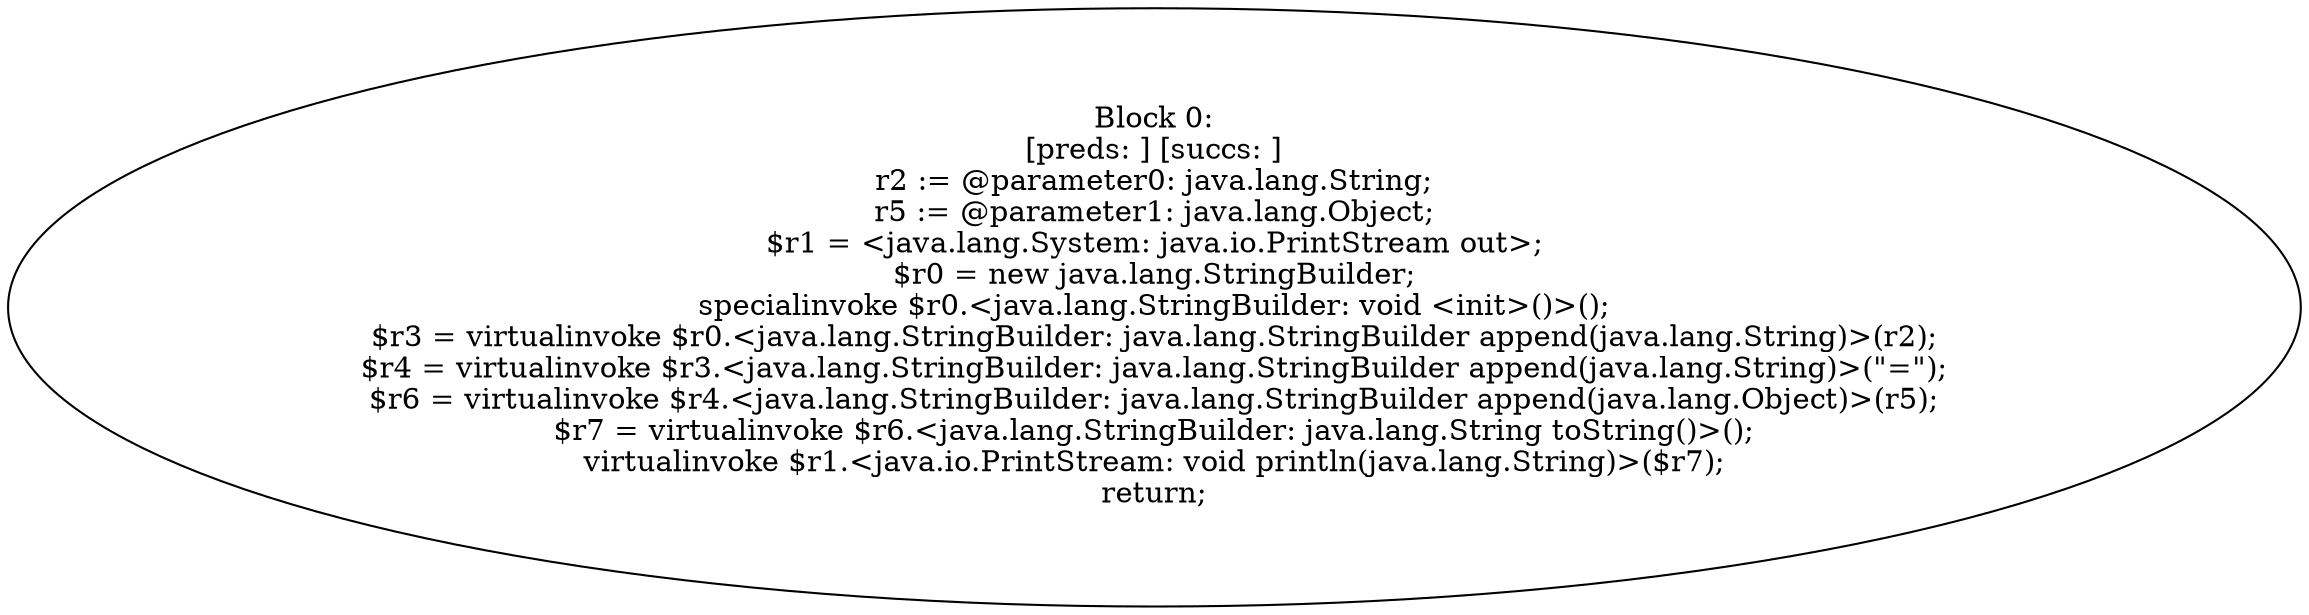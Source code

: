 digraph "unitGraph" {
    "Block 0:
[preds: ] [succs: ]
r2 := @parameter0: java.lang.String;
r5 := @parameter1: java.lang.Object;
$r1 = <java.lang.System: java.io.PrintStream out>;
$r0 = new java.lang.StringBuilder;
specialinvoke $r0.<java.lang.StringBuilder: void <init>()>();
$r3 = virtualinvoke $r0.<java.lang.StringBuilder: java.lang.StringBuilder append(java.lang.String)>(r2);
$r4 = virtualinvoke $r3.<java.lang.StringBuilder: java.lang.StringBuilder append(java.lang.String)>(\"=\");
$r6 = virtualinvoke $r4.<java.lang.StringBuilder: java.lang.StringBuilder append(java.lang.Object)>(r5);
$r7 = virtualinvoke $r6.<java.lang.StringBuilder: java.lang.String toString()>();
virtualinvoke $r1.<java.io.PrintStream: void println(java.lang.String)>($r7);
return;
"
}
